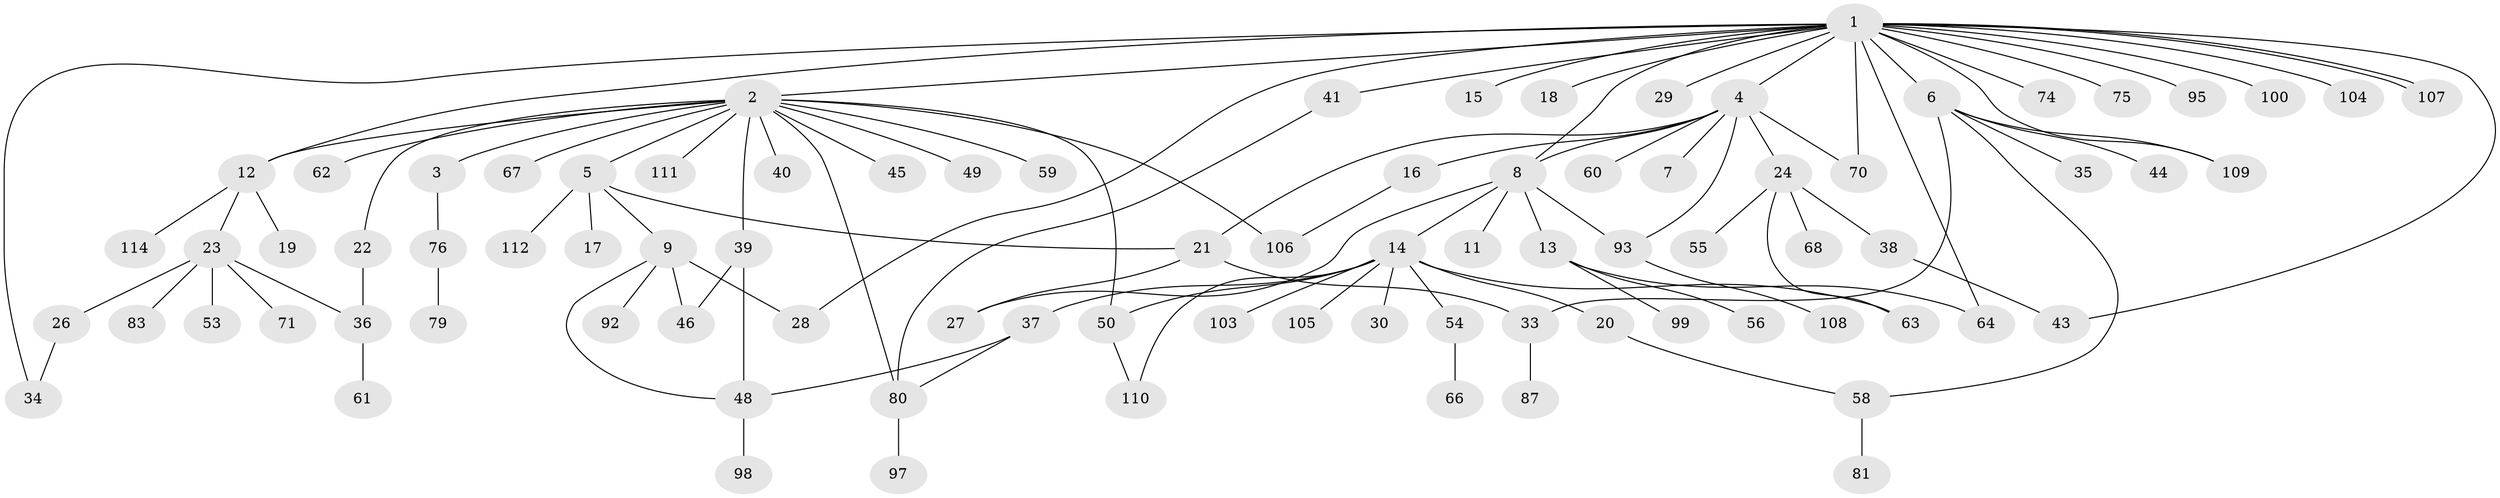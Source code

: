 // original degree distribution, {23: 0.008547008547008548, 15: 0.008547008547008548, 2: 0.24786324786324787, 10: 0.008547008547008548, 6: 0.02564102564102564, 7: 0.017094017094017096, 1: 0.5042735042735043, 8: 0.008547008547008548, 5: 0.017094017094017096, 4: 0.05982905982905983, 11: 0.008547008547008548, 3: 0.08547008547008547}
// Generated by graph-tools (version 1.1) at 2025/11/02/27/25 16:11:13]
// undirected, 86 vertices, 109 edges
graph export_dot {
graph [start="1"]
  node [color=gray90,style=filled];
  1 [super="+117"];
  2 [super="+10"];
  3;
  4 [super="+31"];
  5 [super="+101"];
  6 [super="+89"];
  7;
  8 [super="+72"];
  9 [super="+94"];
  11;
  12 [super="+57"];
  13 [super="+47"];
  14 [super="+42"];
  15;
  16 [super="+90"];
  17 [super="+85"];
  18;
  19;
  20;
  21 [super="+116"];
  22 [super="+32"];
  23 [super="+25"];
  24 [super="+102"];
  26;
  27 [super="+52"];
  28;
  29;
  30;
  33;
  34;
  35;
  36 [super="+69"];
  37 [super="+73"];
  38 [super="+113"];
  39 [super="+78"];
  40 [super="+88"];
  41;
  43;
  44;
  45;
  46;
  48 [super="+51"];
  49;
  50;
  53;
  54;
  55;
  56;
  58 [super="+65"];
  59;
  60;
  61;
  62;
  63 [super="+77"];
  64 [super="+96"];
  66 [super="+91"];
  67;
  68;
  70 [super="+82"];
  71;
  74;
  75;
  76;
  79;
  80 [super="+86"];
  81;
  83 [super="+84"];
  87;
  92;
  93;
  95;
  97;
  98 [super="+115"];
  99;
  100;
  103;
  104;
  105;
  106;
  107;
  108;
  109;
  110;
  111;
  112;
  114;
  1 -- 2;
  1 -- 4;
  1 -- 6;
  1 -- 8;
  1 -- 15;
  1 -- 18;
  1 -- 28;
  1 -- 29;
  1 -- 34;
  1 -- 41;
  1 -- 43;
  1 -- 64;
  1 -- 70;
  1 -- 74;
  1 -- 75;
  1 -- 95;
  1 -- 100;
  1 -- 104;
  1 -- 107;
  1 -- 107;
  1 -- 109;
  1 -- 12;
  2 -- 3;
  2 -- 5;
  2 -- 12 [weight=2];
  2 -- 22;
  2 -- 39;
  2 -- 40;
  2 -- 45;
  2 -- 50;
  2 -- 59;
  2 -- 67;
  2 -- 80;
  2 -- 106 [weight=2];
  2 -- 49;
  2 -- 62;
  2 -- 111;
  3 -- 76;
  4 -- 7;
  4 -- 8;
  4 -- 16;
  4 -- 21;
  4 -- 24;
  4 -- 60;
  4 -- 93;
  4 -- 70;
  5 -- 9;
  5 -- 17;
  5 -- 21;
  5 -- 112;
  6 -- 33;
  6 -- 35;
  6 -- 44;
  6 -- 58;
  6 -- 109;
  8 -- 11;
  8 -- 13;
  8 -- 14;
  8 -- 27;
  8 -- 93;
  9 -- 28;
  9 -- 46;
  9 -- 48;
  9 -- 92;
  12 -- 19;
  12 -- 23;
  12 -- 114;
  13 -- 64;
  13 -- 99;
  13 -- 56;
  14 -- 20;
  14 -- 30;
  14 -- 37;
  14 -- 50;
  14 -- 54;
  14 -- 103;
  14 -- 105;
  14 -- 110;
  14 -- 63;
  16 -- 106;
  20 -- 58;
  21 -- 27;
  21 -- 33;
  22 -- 36;
  23 -- 26;
  23 -- 36;
  23 -- 53;
  23 -- 71;
  23 -- 83;
  24 -- 38;
  24 -- 55;
  24 -- 63;
  24 -- 68;
  26 -- 34;
  33 -- 87;
  36 -- 61;
  37 -- 48;
  37 -- 80;
  38 -- 43;
  39 -- 46;
  39 -- 48;
  41 -- 80;
  48 -- 98;
  50 -- 110;
  54 -- 66;
  58 -- 81;
  76 -- 79;
  80 -- 97;
  93 -- 108;
}
